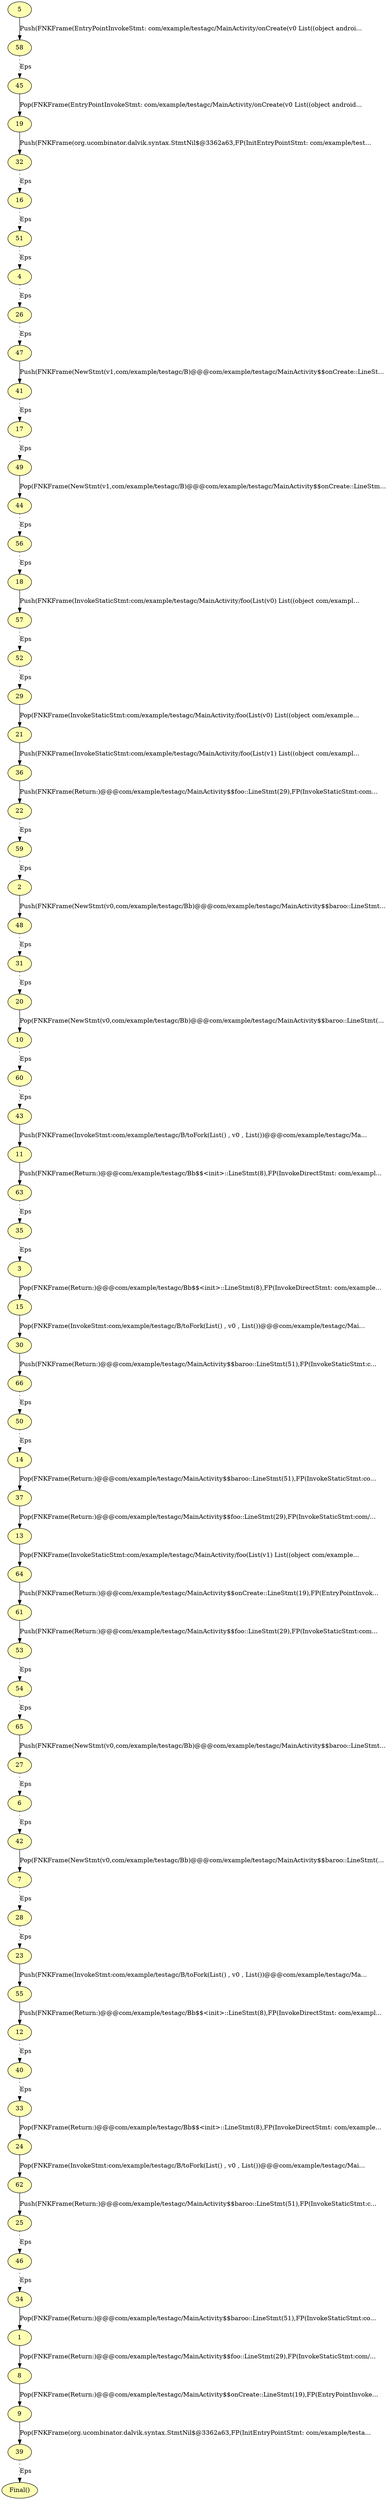 digraph BST {
 
 "16" [style=filled, fillcolor=2, colorscheme=set312, URL="16.html"];
"51" [style=filled, fillcolor=2, colorscheme=set312, URL="51.html"];
"16" -> "51" [style=dotted,  label="Eps"];
"33" [style=filled, fillcolor=2, colorscheme=set312, URL="33.html"];
"24" [style=filled, fillcolor=2, colorscheme=set312, URL="24.html"];
"33" -> "24" [  label="Pop(FNKFrame(Return:)@@@com/example/testagc/Bb$$<init>::LineStmt(8),FP(InvokeDirectStmt: com/example..."];
"56" [style=filled, fillcolor=2, colorscheme=set312, URL="56.html"];
"18" [style=filled, fillcolor=2, colorscheme=set312, URL="18.html"];
"56" -> "18" [style=dotted,  label="Eps"];
"64" [style=filled, fillcolor=2, colorscheme=set312, URL="64.html"];
"61" [style=filled, fillcolor=2, colorscheme=set312, URL="61.html"];
"64" -> "61" [  label="Push(FNKFrame(Return:)@@@com/example/testagc/MainActivity$$onCreate::LineStmt(19),FP(EntryPointInvok..."];
"14" [style=filled, fillcolor=2, colorscheme=set312, URL="14.html"];
"37" [style=filled, fillcolor=2, colorscheme=set312, URL="37.html"];
"14" -> "37" [  label="Pop(FNKFrame(Return:)@@@com/example/testagc/MainActivity$$baroo::LineStmt(51),FP(InvokeStaticStmt:co..."];
"40" [style=filled, fillcolor=2, colorscheme=set312, URL="40.html"];
"33" [style=filled, fillcolor=2, colorscheme=set312, URL="33.html"];
"40" -> "33" [style=dotted,  label="Eps"];
"24" [style=filled, fillcolor=2, colorscheme=set312, URL="24.html"];
"62" [style=filled, fillcolor=2, colorscheme=set312, URL="62.html"];
"24" -> "62" [  label="Pop(FNKFrame(InvokeStmt:com/example/testagc/B/toFork(List() , v0 , List())@@@com/example/testagc/Mai..."];
"45" [style=filled, fillcolor=2, colorscheme=set312, URL="45.html"];
"19" [style=filled, fillcolor=2, colorscheme=set312, URL="19.html"];
"45" -> "19" [  label="Pop(FNKFrame(EntryPointInvokeStmt: com/example/testagc/MainActivity/onCreate(v0 List((object android..."];
"44" [style=filled, fillcolor=2, colorscheme=set312, URL="44.html"];
"56" [style=filled, fillcolor=2, colorscheme=set312, URL="56.html"];
"44" -> "56" [style=dotted,  label="Eps"];
"49" [style=filled, fillcolor=2, colorscheme=set312, URL="49.html"];
"44" [style=filled, fillcolor=2, colorscheme=set312, URL="44.html"];
"49" -> "44" [  label="Pop(FNKFrame(NewStmt(v1,com/example/testagc/B)@@@com/example/testagc/MainActivity$$onCreate::LineStm..."];
"7" [style=filled, fillcolor=2, colorscheme=set312, URL="7.html"];
"28" [style=filled, fillcolor=2, colorscheme=set312, URL="28.html"];
"7" -> "28" [style=dotted,  label="Eps"];
"46" [style=filled, fillcolor=2, colorscheme=set312, URL="46.html"];
"34" [style=filled, fillcolor=2, colorscheme=set312, URL="34.html"];
"46" -> "34" [style=dotted,  label="Eps"];
"3" [style=filled, fillcolor=2, colorscheme=set312, URL="3.html"];
"15" [style=filled, fillcolor=2, colorscheme=set312, URL="15.html"];
"3" -> "15" [  label="Pop(FNKFrame(Return:)@@@com/example/testagc/Bb$$<init>::LineStmt(8),FP(InvokeDirectStmt: com/example..."];
"9" [style=filled, fillcolor=2, colorscheme=set312, URL="9.html"];
"39" [style=filled, fillcolor=2, colorscheme=set312, URL="39.html"];
"9" -> "39" [  label="Pop(FNKFrame(org.ucombinator.dalvik.syntax.StmtNil$@3362a63,FP(InitEntryPointStmt: com/example/testa..."];
"53" [style=filled, fillcolor=2, colorscheme=set312, URL="53.html"];
"54" [style=filled, fillcolor=2, colorscheme=set312, URL="54.html"];
"53" -> "54" [style=dotted,  label="Eps"];
"51" [style=filled, fillcolor=2, colorscheme=set312, URL="51.html"];
"4" [style=filled, fillcolor=2, colorscheme=set312, URL="4.html"];
"51" -> "4" [style=dotted,  label="Eps"];
"52" [style=filled, fillcolor=2, colorscheme=set312, URL="52.html"];
"29" [style=filled, fillcolor=2, colorscheme=set312, URL="29.html"];
"52" -> "29" [style=dotted,  label="Eps"];
"11" [style=filled, fillcolor=2, colorscheme=set312, URL="11.html"];
"63" [style=filled, fillcolor=2, colorscheme=set312, URL="63.html"];
"11" -> "63" [  label="Push(FNKFrame(Return:)@@@com/example/testagc/Bb$$<init>::LineStmt(8),FP(InvokeDirectStmt: com/exampl..."];
"36" [style=filled, fillcolor=2, colorscheme=set312, URL="36.html"];
"22" [style=filled, fillcolor=2, colorscheme=set312, URL="22.html"];
"36" -> "22" [  label="Push(FNKFrame(Return:)@@@com/example/testagc/MainActivity$$foo::LineStmt(29),FP(InvokeStaticStmt:com..."];
"66" [style=filled, fillcolor=2, colorscheme=set312, URL="66.html"];
"50" [style=filled, fillcolor=2, colorscheme=set312, URL="50.html"];
"66" -> "50" [style=dotted,  label="Eps"];
"27" [style=filled, fillcolor=2, colorscheme=set312, URL="27.html"];
"6" [style=filled, fillcolor=2, colorscheme=set312, URL="6.html"];
"27" -> "6" [style=dotted,  label="Eps"];
"42" [style=filled, fillcolor=2, colorscheme=set312, URL="42.html"];
"7" [style=filled, fillcolor=2, colorscheme=set312, URL="7.html"];
"42" -> "7" [  label="Pop(FNKFrame(NewStmt(v0,com/example/testagc/Bb)@@@com/example/testagc/MainActivity$$baroo::LineStmt(..."];
"41" [style=filled, fillcolor=2, colorscheme=set312, URL="41.html"];
"17" [style=filled, fillcolor=2, colorscheme=set312, URL="17.html"];
"41" -> "17" [style=dotted,  label="Eps"];
"18" [style=filled, fillcolor=2, colorscheme=set312, URL="18.html"];
"57" [style=filled, fillcolor=2, colorscheme=set312, URL="57.html"];
"18" -> "57" [  label="Push(FNKFrame(InvokeStaticStmt:com/example/testagc/MainActivity/foo(List(v0) List((object com/exampl..."];
"58" [style=filled, fillcolor=2, colorscheme=set312, URL="58.html"];
"45" [style=filled, fillcolor=2, colorscheme=set312, URL="45.html"];
"58" -> "45" [style=dotted,  label="Eps"];
"50" [style=filled, fillcolor=2, colorscheme=set312, URL="50.html"];
"14" [style=filled, fillcolor=2, colorscheme=set312, URL="14.html"];
"50" -> "14" [style=dotted,  label="Eps"];
"2" [style=filled, fillcolor=2, colorscheme=set312, URL="2.html"];
"48" [style=filled, fillcolor=2, colorscheme=set312, URL="48.html"];
"2" -> "48" [  label="Push(FNKFrame(NewStmt(v0,com/example/testagc/Bb)@@@com/example/testagc/MainActivity$$baroo::LineStmt..."];
"31" [style=filled, fillcolor=2, colorscheme=set312, URL="31.html"];
"20" [style=filled, fillcolor=2, colorscheme=set312, URL="20.html"];
"31" -> "20" [style=dotted,  label="Eps"];
"55" [style=filled, fillcolor=2, colorscheme=set312, URL="55.html"];
"12" [style=filled, fillcolor=2, colorscheme=set312, URL="12.html"];
"55" -> "12" [  label="Push(FNKFrame(Return:)@@@com/example/testagc/Bb$$<init>::LineStmt(8),FP(InvokeDirectStmt: com/exampl..."];
"65" [style=filled, fillcolor=2, colorscheme=set312, URL="65.html"];
"27" [style=filled, fillcolor=2, colorscheme=set312, URL="27.html"];
"65" -> "27" [  label="Push(FNKFrame(NewStmt(v0,com/example/testagc/Bb)@@@com/example/testagc/MainActivity$$baroo::LineStmt..."];
"1" [style=filled, fillcolor=2, colorscheme=set312, URL="1.html"];
"8" [style=filled, fillcolor=2, colorscheme=set312, URL="8.html"];
"1" -> "8" [  label="Pop(FNKFrame(Return:)@@@com/example/testagc/MainActivity$$foo::LineStmt(29),FP(InvokeStaticStmt:com/..."];
"61" [style=filled, fillcolor=2, colorscheme=set312, URL="61.html"];
"53" [style=filled, fillcolor=2, colorscheme=set312, URL="53.html"];
"61" -> "53" [  label="Push(FNKFrame(Return:)@@@com/example/testagc/MainActivity$$foo::LineStmt(29),FP(InvokeStaticStmt:com..."];
"13" [style=filled, fillcolor=2, colorscheme=set312, URL="13.html"];
"64" [style=filled, fillcolor=2, colorscheme=set312, URL="64.html"];
"13" -> "64" [  label="Pop(FNKFrame(InvokeStaticStmt:com/example/testagc/MainActivity/foo(List(v1) List((object com/example..."];
"43" [style=filled, fillcolor=2, colorscheme=set312, URL="43.html"];
"11" [style=filled, fillcolor=2, colorscheme=set312, URL="11.html"];
"43" -> "11" [  label="Push(FNKFrame(InvokeStmt:com/example/testagc/B/toFork(List() , v0 , List())@@@com/example/testagc/Ma..."];
"48" [style=filled, fillcolor=2, colorscheme=set312, URL="48.html"];
"31" [style=filled, fillcolor=2, colorscheme=set312, URL="31.html"];
"48" -> "31" [style=dotted,  label="Eps"];
"12" [style=filled, fillcolor=2, colorscheme=set312, URL="12.html"];
"40" [style=filled, fillcolor=2, colorscheme=set312, URL="40.html"];
"12" -> "40" [style=dotted,  label="Eps"];
"17" [style=filled, fillcolor=2, colorscheme=set312, URL="17.html"];
"49" [style=filled, fillcolor=2, colorscheme=set312, URL="49.html"];
"17" -> "49" [style=dotted,  label="Eps"];
"26" [style=filled, fillcolor=2, colorscheme=set312, URL="26.html"];
"47" [style=filled, fillcolor=2, colorscheme=set312, URL="47.html"];
"26" -> "47" [style=dotted,  label="Eps"];
"28" [style=filled, fillcolor=2, colorscheme=set312, URL="28.html"];
"23" [style=filled, fillcolor=2, colorscheme=set312, URL="23.html"];
"28" -> "23" [style=dotted,  label="Eps"];
"34" [style=filled, fillcolor=2, colorscheme=set312, URL="34.html"];
"1" [style=filled, fillcolor=2, colorscheme=set312, URL="1.html"];
"34" -> "1" [  label="Pop(FNKFrame(Return:)@@@com/example/testagc/MainActivity$$baroo::LineStmt(51),FP(InvokeStaticStmt:co..."];
"32" [style=filled, fillcolor=2, colorscheme=set312, URL="32.html"];
"16" [style=filled, fillcolor=2, colorscheme=set312, URL="16.html"];
"32" -> "16" [style=dotted,  label="Eps"];
"23" [style=filled, fillcolor=2, colorscheme=set312, URL="23.html"];
"55" [style=filled, fillcolor=2, colorscheme=set312, URL="55.html"];
"23" -> "55" [  label="Push(FNKFrame(InvokeStmt:com/example/testagc/B/toFork(List() , v0 , List())@@@com/example/testagc/Ma..."];
"22" [style=filled, fillcolor=2, colorscheme=set312, URL="22.html"];
"59" [style=filled, fillcolor=2, colorscheme=set312, URL="59.html"];
"22" -> "59" [style=dotted,  label="Eps"];
"6" [style=filled, fillcolor=2, colorscheme=set312, URL="6.html"];
"42" [style=filled, fillcolor=2, colorscheme=set312, URL="42.html"];
"6" -> "42" [style=dotted,  label="Eps"];
"47" [style=filled, fillcolor=2, colorscheme=set312, URL="47.html"];
"41" [style=filled, fillcolor=2, colorscheme=set312, URL="41.html"];
"47" -> "41" [  label="Push(FNKFrame(NewStmt(v1,com/example/testagc/B)@@@com/example/testagc/MainActivity$$onCreate::LineSt..."];
"21" [style=filled, fillcolor=2, colorscheme=set312, URL="21.html"];
"36" [style=filled, fillcolor=2, colorscheme=set312, URL="36.html"];
"21" -> "36" [  label="Push(FNKFrame(InvokeStaticStmt:com/example/testagc/MainActivity/foo(List(v1) List((object com/exampl..."];
"25" [style=filled, fillcolor=2, colorscheme=set312, URL="25.html"];
"46" [style=filled, fillcolor=2, colorscheme=set312, URL="46.html"];
"25" -> "46" [style=dotted,  label="Eps"];
"30" [style=filled, fillcolor=2, colorscheme=set312, URL="30.html"];
"66" [style=filled, fillcolor=2, colorscheme=set312, URL="66.html"];
"30" -> "66" [  label="Push(FNKFrame(Return:)@@@com/example/testagc/MainActivity$$baroo::LineStmt(51),FP(InvokeStaticStmt:c..."];
"15" [style=filled, fillcolor=2, colorscheme=set312, URL="15.html"];
"30" [style=filled, fillcolor=2, colorscheme=set312, URL="30.html"];
"15" -> "30" [  label="Pop(FNKFrame(InvokeStmt:com/example/testagc/B/toFork(List() , v0 , List())@@@com/example/testagc/Mai..."];
"4" [style=filled, fillcolor=2, colorscheme=set312, URL="4.html"];
"26" [style=filled, fillcolor=2, colorscheme=set312, URL="26.html"];
"4" -> "26" [style=dotted,  label="Eps"];
"39" [style=filled, fillcolor=2, colorscheme=set312, URL="39.html"];
"Final()" [style=filled, fillcolor=2, colorscheme=set312, URL="38.html"];
"39" -> "Final()" [style=dotted,  label="Eps"];
"59" [style=filled, fillcolor=2, colorscheme=set312, URL="59.html"];
"2" [style=filled, fillcolor=2, colorscheme=set312, URL="2.html"];
"59" -> "2" [style=dotted,  label="Eps"];
"20" [style=filled, fillcolor=2, colorscheme=set312, URL="20.html"];
"10" [style=filled, fillcolor=2, colorscheme=set312, URL="10.html"];
"20" -> "10" [  label="Pop(FNKFrame(NewStmt(v0,com/example/testagc/Bb)@@@com/example/testagc/MainActivity$$baroo::LineStmt(..."];
"8" [style=filled, fillcolor=2, colorscheme=set312, URL="8.html"];
"9" [style=filled, fillcolor=2, colorscheme=set312, URL="9.html"];
"8" -> "9" [  label="Pop(FNKFrame(Return:)@@@com/example/testagc/MainActivity$$onCreate::LineStmt(19),FP(EntryPointInvoke..."];
"62" [style=filled, fillcolor=2, colorscheme=set312, URL="62.html"];
"25" [style=filled, fillcolor=2, colorscheme=set312, URL="25.html"];
"62" -> "25" [  label="Push(FNKFrame(Return:)@@@com/example/testagc/MainActivity$$baroo::LineStmt(51),FP(InvokeStaticStmt:c..."];
"57" [style=filled, fillcolor=2, colorscheme=set312, URL="57.html"];
"52" [style=filled, fillcolor=2, colorscheme=set312, URL="52.html"];
"57" -> "52" [style=dotted,  label="Eps"];
"5" [style=filled, fillcolor=2, colorscheme=set312, URL="5.html"];
"58" [style=filled, fillcolor=2, colorscheme=set312, URL="58.html"];
"5" -> "58" [  label="Push(FNKFrame(EntryPointInvokeStmt: com/example/testagc/MainActivity/onCreate(v0 List((object androi..."];
"19" [style=filled, fillcolor=2, colorscheme=set312, URL="19.html"];
"32" [style=filled, fillcolor=2, colorscheme=set312, URL="32.html"];
"19" -> "32" [  label="Push(FNKFrame(org.ucombinator.dalvik.syntax.StmtNil$@3362a63,FP(InitEntryPointStmt: com/example/test..."];
"63" [style=filled, fillcolor=2, colorscheme=set312, URL="63.html"];
"35" [style=filled, fillcolor=2, colorscheme=set312, URL="35.html"];
"63" -> "35" [style=dotted,  label="Eps"];
"35" [style=filled, fillcolor=2, colorscheme=set312, URL="35.html"];
"3" [style=filled, fillcolor=2, colorscheme=set312, URL="3.html"];
"35" -> "3" [style=dotted,  label="Eps"];
"54" [style=filled, fillcolor=2, colorscheme=set312, URL="54.html"];
"65" [style=filled, fillcolor=2, colorscheme=set312, URL="65.html"];
"54" -> "65" [style=dotted,  label="Eps"];
"29" [style=filled, fillcolor=2, colorscheme=set312, URL="29.html"];
"21" [style=filled, fillcolor=2, colorscheme=set312, URL="21.html"];
"29" -> "21" [  label="Pop(FNKFrame(InvokeStaticStmt:com/example/testagc/MainActivity/foo(List(v0) List((object com/example..."];
"10" [style=filled, fillcolor=2, colorscheme=set312, URL="10.html"];
"60" [style=filled, fillcolor=2, colorscheme=set312, URL="60.html"];
"10" -> "60" [style=dotted,  label="Eps"];
"37" [style=filled, fillcolor=2, colorscheme=set312, URL="37.html"];
"13" [style=filled, fillcolor=2, colorscheme=set312, URL="13.html"];
"37" -> "13" [  label="Pop(FNKFrame(Return:)@@@com/example/testagc/MainActivity$$foo::LineStmt(29),FP(InvokeStaticStmt:com/..."];
"60" [style=filled, fillcolor=2, colorscheme=set312, URL="60.html"];
"43" [style=filled, fillcolor=2, colorscheme=set312, URL="43.html"];
"60" -> "43" [style=dotted,  label="Eps"];
}
